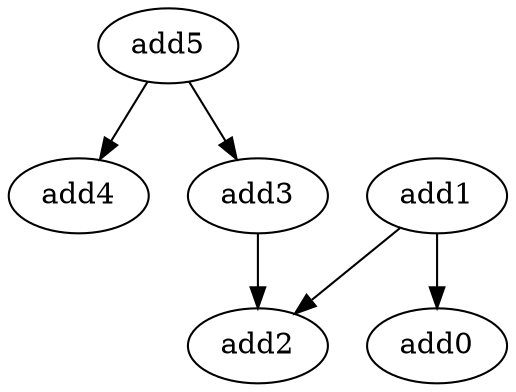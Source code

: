 strict digraph  {
add4 [opcode=add];
add2 [opcode=add];
add5 [opcode=add];
add1 [opcode=add];
add0 [opcode=add];
add3 [opcode=add];
add5 -> add3;
add5 -> add4;
add1 -> add2;
add1 -> add0;
add3 -> add2;
}
